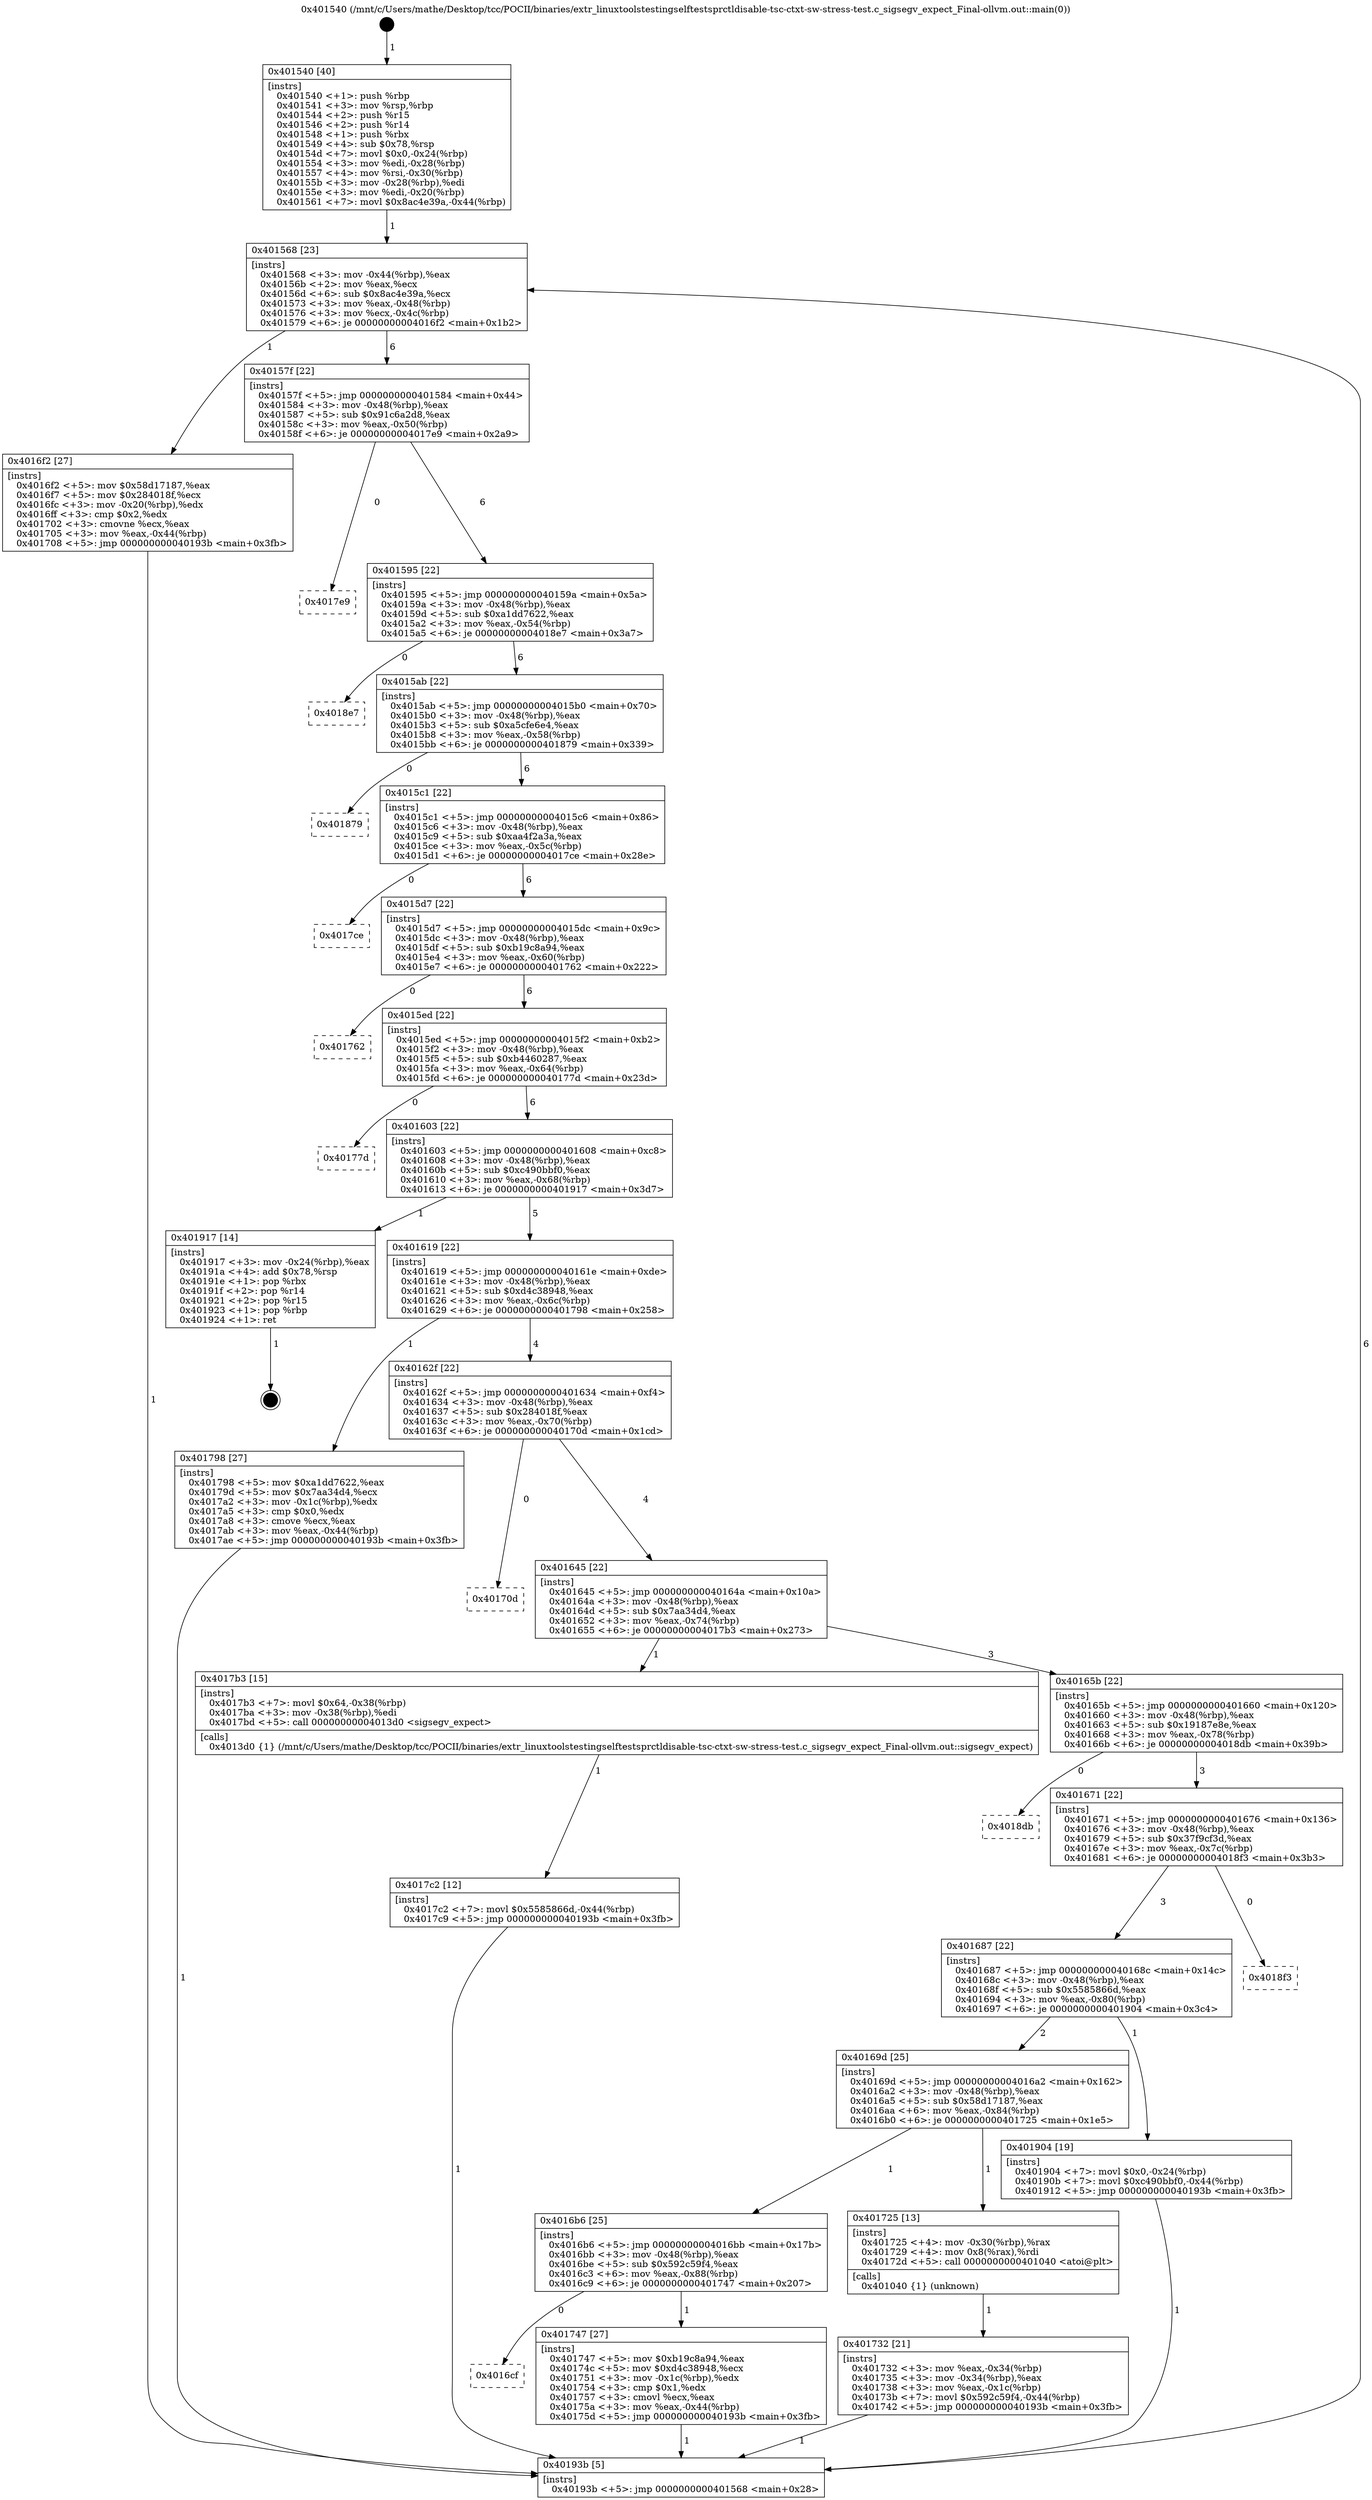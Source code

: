 digraph "0x401540" {
  label = "0x401540 (/mnt/c/Users/mathe/Desktop/tcc/POCII/binaries/extr_linuxtoolstestingselftestsprctldisable-tsc-ctxt-sw-stress-test.c_sigsegv_expect_Final-ollvm.out::main(0))"
  labelloc = "t"
  node[shape=record]

  Entry [label="",width=0.3,height=0.3,shape=circle,fillcolor=black,style=filled]
  "0x401568" [label="{
     0x401568 [23]\l
     | [instrs]\l
     &nbsp;&nbsp;0x401568 \<+3\>: mov -0x44(%rbp),%eax\l
     &nbsp;&nbsp;0x40156b \<+2\>: mov %eax,%ecx\l
     &nbsp;&nbsp;0x40156d \<+6\>: sub $0x8ac4e39a,%ecx\l
     &nbsp;&nbsp;0x401573 \<+3\>: mov %eax,-0x48(%rbp)\l
     &nbsp;&nbsp;0x401576 \<+3\>: mov %ecx,-0x4c(%rbp)\l
     &nbsp;&nbsp;0x401579 \<+6\>: je 00000000004016f2 \<main+0x1b2\>\l
  }"]
  "0x4016f2" [label="{
     0x4016f2 [27]\l
     | [instrs]\l
     &nbsp;&nbsp;0x4016f2 \<+5\>: mov $0x58d17187,%eax\l
     &nbsp;&nbsp;0x4016f7 \<+5\>: mov $0x284018f,%ecx\l
     &nbsp;&nbsp;0x4016fc \<+3\>: mov -0x20(%rbp),%edx\l
     &nbsp;&nbsp;0x4016ff \<+3\>: cmp $0x2,%edx\l
     &nbsp;&nbsp;0x401702 \<+3\>: cmovne %ecx,%eax\l
     &nbsp;&nbsp;0x401705 \<+3\>: mov %eax,-0x44(%rbp)\l
     &nbsp;&nbsp;0x401708 \<+5\>: jmp 000000000040193b \<main+0x3fb\>\l
  }"]
  "0x40157f" [label="{
     0x40157f [22]\l
     | [instrs]\l
     &nbsp;&nbsp;0x40157f \<+5\>: jmp 0000000000401584 \<main+0x44\>\l
     &nbsp;&nbsp;0x401584 \<+3\>: mov -0x48(%rbp),%eax\l
     &nbsp;&nbsp;0x401587 \<+5\>: sub $0x91c6a2d8,%eax\l
     &nbsp;&nbsp;0x40158c \<+3\>: mov %eax,-0x50(%rbp)\l
     &nbsp;&nbsp;0x40158f \<+6\>: je 00000000004017e9 \<main+0x2a9\>\l
  }"]
  "0x40193b" [label="{
     0x40193b [5]\l
     | [instrs]\l
     &nbsp;&nbsp;0x40193b \<+5\>: jmp 0000000000401568 \<main+0x28\>\l
  }"]
  "0x401540" [label="{
     0x401540 [40]\l
     | [instrs]\l
     &nbsp;&nbsp;0x401540 \<+1\>: push %rbp\l
     &nbsp;&nbsp;0x401541 \<+3\>: mov %rsp,%rbp\l
     &nbsp;&nbsp;0x401544 \<+2\>: push %r15\l
     &nbsp;&nbsp;0x401546 \<+2\>: push %r14\l
     &nbsp;&nbsp;0x401548 \<+1\>: push %rbx\l
     &nbsp;&nbsp;0x401549 \<+4\>: sub $0x78,%rsp\l
     &nbsp;&nbsp;0x40154d \<+7\>: movl $0x0,-0x24(%rbp)\l
     &nbsp;&nbsp;0x401554 \<+3\>: mov %edi,-0x28(%rbp)\l
     &nbsp;&nbsp;0x401557 \<+4\>: mov %rsi,-0x30(%rbp)\l
     &nbsp;&nbsp;0x40155b \<+3\>: mov -0x28(%rbp),%edi\l
     &nbsp;&nbsp;0x40155e \<+3\>: mov %edi,-0x20(%rbp)\l
     &nbsp;&nbsp;0x401561 \<+7\>: movl $0x8ac4e39a,-0x44(%rbp)\l
  }"]
  Exit [label="",width=0.3,height=0.3,shape=circle,fillcolor=black,style=filled,peripheries=2]
  "0x4017e9" [label="{
     0x4017e9\l
  }", style=dashed]
  "0x401595" [label="{
     0x401595 [22]\l
     | [instrs]\l
     &nbsp;&nbsp;0x401595 \<+5\>: jmp 000000000040159a \<main+0x5a\>\l
     &nbsp;&nbsp;0x40159a \<+3\>: mov -0x48(%rbp),%eax\l
     &nbsp;&nbsp;0x40159d \<+5\>: sub $0xa1dd7622,%eax\l
     &nbsp;&nbsp;0x4015a2 \<+3\>: mov %eax,-0x54(%rbp)\l
     &nbsp;&nbsp;0x4015a5 \<+6\>: je 00000000004018e7 \<main+0x3a7\>\l
  }"]
  "0x4017c2" [label="{
     0x4017c2 [12]\l
     | [instrs]\l
     &nbsp;&nbsp;0x4017c2 \<+7\>: movl $0x5585866d,-0x44(%rbp)\l
     &nbsp;&nbsp;0x4017c9 \<+5\>: jmp 000000000040193b \<main+0x3fb\>\l
  }"]
  "0x4018e7" [label="{
     0x4018e7\l
  }", style=dashed]
  "0x4015ab" [label="{
     0x4015ab [22]\l
     | [instrs]\l
     &nbsp;&nbsp;0x4015ab \<+5\>: jmp 00000000004015b0 \<main+0x70\>\l
     &nbsp;&nbsp;0x4015b0 \<+3\>: mov -0x48(%rbp),%eax\l
     &nbsp;&nbsp;0x4015b3 \<+5\>: sub $0xa5cfe6e4,%eax\l
     &nbsp;&nbsp;0x4015b8 \<+3\>: mov %eax,-0x58(%rbp)\l
     &nbsp;&nbsp;0x4015bb \<+6\>: je 0000000000401879 \<main+0x339\>\l
  }"]
  "0x4016cf" [label="{
     0x4016cf\l
  }", style=dashed]
  "0x401879" [label="{
     0x401879\l
  }", style=dashed]
  "0x4015c1" [label="{
     0x4015c1 [22]\l
     | [instrs]\l
     &nbsp;&nbsp;0x4015c1 \<+5\>: jmp 00000000004015c6 \<main+0x86\>\l
     &nbsp;&nbsp;0x4015c6 \<+3\>: mov -0x48(%rbp),%eax\l
     &nbsp;&nbsp;0x4015c9 \<+5\>: sub $0xaa4f2a3a,%eax\l
     &nbsp;&nbsp;0x4015ce \<+3\>: mov %eax,-0x5c(%rbp)\l
     &nbsp;&nbsp;0x4015d1 \<+6\>: je 00000000004017ce \<main+0x28e\>\l
  }"]
  "0x401747" [label="{
     0x401747 [27]\l
     | [instrs]\l
     &nbsp;&nbsp;0x401747 \<+5\>: mov $0xb19c8a94,%eax\l
     &nbsp;&nbsp;0x40174c \<+5\>: mov $0xd4c38948,%ecx\l
     &nbsp;&nbsp;0x401751 \<+3\>: mov -0x1c(%rbp),%edx\l
     &nbsp;&nbsp;0x401754 \<+3\>: cmp $0x1,%edx\l
     &nbsp;&nbsp;0x401757 \<+3\>: cmovl %ecx,%eax\l
     &nbsp;&nbsp;0x40175a \<+3\>: mov %eax,-0x44(%rbp)\l
     &nbsp;&nbsp;0x40175d \<+5\>: jmp 000000000040193b \<main+0x3fb\>\l
  }"]
  "0x4017ce" [label="{
     0x4017ce\l
  }", style=dashed]
  "0x4015d7" [label="{
     0x4015d7 [22]\l
     | [instrs]\l
     &nbsp;&nbsp;0x4015d7 \<+5\>: jmp 00000000004015dc \<main+0x9c\>\l
     &nbsp;&nbsp;0x4015dc \<+3\>: mov -0x48(%rbp),%eax\l
     &nbsp;&nbsp;0x4015df \<+5\>: sub $0xb19c8a94,%eax\l
     &nbsp;&nbsp;0x4015e4 \<+3\>: mov %eax,-0x60(%rbp)\l
     &nbsp;&nbsp;0x4015e7 \<+6\>: je 0000000000401762 \<main+0x222\>\l
  }"]
  "0x401732" [label="{
     0x401732 [21]\l
     | [instrs]\l
     &nbsp;&nbsp;0x401732 \<+3\>: mov %eax,-0x34(%rbp)\l
     &nbsp;&nbsp;0x401735 \<+3\>: mov -0x34(%rbp),%eax\l
     &nbsp;&nbsp;0x401738 \<+3\>: mov %eax,-0x1c(%rbp)\l
     &nbsp;&nbsp;0x40173b \<+7\>: movl $0x592c59f4,-0x44(%rbp)\l
     &nbsp;&nbsp;0x401742 \<+5\>: jmp 000000000040193b \<main+0x3fb\>\l
  }"]
  "0x401762" [label="{
     0x401762\l
  }", style=dashed]
  "0x4015ed" [label="{
     0x4015ed [22]\l
     | [instrs]\l
     &nbsp;&nbsp;0x4015ed \<+5\>: jmp 00000000004015f2 \<main+0xb2\>\l
     &nbsp;&nbsp;0x4015f2 \<+3\>: mov -0x48(%rbp),%eax\l
     &nbsp;&nbsp;0x4015f5 \<+5\>: sub $0xb4460287,%eax\l
     &nbsp;&nbsp;0x4015fa \<+3\>: mov %eax,-0x64(%rbp)\l
     &nbsp;&nbsp;0x4015fd \<+6\>: je 000000000040177d \<main+0x23d\>\l
  }"]
  "0x4016b6" [label="{
     0x4016b6 [25]\l
     | [instrs]\l
     &nbsp;&nbsp;0x4016b6 \<+5\>: jmp 00000000004016bb \<main+0x17b\>\l
     &nbsp;&nbsp;0x4016bb \<+3\>: mov -0x48(%rbp),%eax\l
     &nbsp;&nbsp;0x4016be \<+5\>: sub $0x592c59f4,%eax\l
     &nbsp;&nbsp;0x4016c3 \<+6\>: mov %eax,-0x88(%rbp)\l
     &nbsp;&nbsp;0x4016c9 \<+6\>: je 0000000000401747 \<main+0x207\>\l
  }"]
  "0x40177d" [label="{
     0x40177d\l
  }", style=dashed]
  "0x401603" [label="{
     0x401603 [22]\l
     | [instrs]\l
     &nbsp;&nbsp;0x401603 \<+5\>: jmp 0000000000401608 \<main+0xc8\>\l
     &nbsp;&nbsp;0x401608 \<+3\>: mov -0x48(%rbp),%eax\l
     &nbsp;&nbsp;0x40160b \<+5\>: sub $0xc490bbf0,%eax\l
     &nbsp;&nbsp;0x401610 \<+3\>: mov %eax,-0x68(%rbp)\l
     &nbsp;&nbsp;0x401613 \<+6\>: je 0000000000401917 \<main+0x3d7\>\l
  }"]
  "0x401725" [label="{
     0x401725 [13]\l
     | [instrs]\l
     &nbsp;&nbsp;0x401725 \<+4\>: mov -0x30(%rbp),%rax\l
     &nbsp;&nbsp;0x401729 \<+4\>: mov 0x8(%rax),%rdi\l
     &nbsp;&nbsp;0x40172d \<+5\>: call 0000000000401040 \<atoi@plt\>\l
     | [calls]\l
     &nbsp;&nbsp;0x401040 \{1\} (unknown)\l
  }"]
  "0x401917" [label="{
     0x401917 [14]\l
     | [instrs]\l
     &nbsp;&nbsp;0x401917 \<+3\>: mov -0x24(%rbp),%eax\l
     &nbsp;&nbsp;0x40191a \<+4\>: add $0x78,%rsp\l
     &nbsp;&nbsp;0x40191e \<+1\>: pop %rbx\l
     &nbsp;&nbsp;0x40191f \<+2\>: pop %r14\l
     &nbsp;&nbsp;0x401921 \<+2\>: pop %r15\l
     &nbsp;&nbsp;0x401923 \<+1\>: pop %rbp\l
     &nbsp;&nbsp;0x401924 \<+1\>: ret\l
  }"]
  "0x401619" [label="{
     0x401619 [22]\l
     | [instrs]\l
     &nbsp;&nbsp;0x401619 \<+5\>: jmp 000000000040161e \<main+0xde\>\l
     &nbsp;&nbsp;0x40161e \<+3\>: mov -0x48(%rbp),%eax\l
     &nbsp;&nbsp;0x401621 \<+5\>: sub $0xd4c38948,%eax\l
     &nbsp;&nbsp;0x401626 \<+3\>: mov %eax,-0x6c(%rbp)\l
     &nbsp;&nbsp;0x401629 \<+6\>: je 0000000000401798 \<main+0x258\>\l
  }"]
  "0x40169d" [label="{
     0x40169d [25]\l
     | [instrs]\l
     &nbsp;&nbsp;0x40169d \<+5\>: jmp 00000000004016a2 \<main+0x162\>\l
     &nbsp;&nbsp;0x4016a2 \<+3\>: mov -0x48(%rbp),%eax\l
     &nbsp;&nbsp;0x4016a5 \<+5\>: sub $0x58d17187,%eax\l
     &nbsp;&nbsp;0x4016aa \<+6\>: mov %eax,-0x84(%rbp)\l
     &nbsp;&nbsp;0x4016b0 \<+6\>: je 0000000000401725 \<main+0x1e5\>\l
  }"]
  "0x401798" [label="{
     0x401798 [27]\l
     | [instrs]\l
     &nbsp;&nbsp;0x401798 \<+5\>: mov $0xa1dd7622,%eax\l
     &nbsp;&nbsp;0x40179d \<+5\>: mov $0x7aa34d4,%ecx\l
     &nbsp;&nbsp;0x4017a2 \<+3\>: mov -0x1c(%rbp),%edx\l
     &nbsp;&nbsp;0x4017a5 \<+3\>: cmp $0x0,%edx\l
     &nbsp;&nbsp;0x4017a8 \<+3\>: cmove %ecx,%eax\l
     &nbsp;&nbsp;0x4017ab \<+3\>: mov %eax,-0x44(%rbp)\l
     &nbsp;&nbsp;0x4017ae \<+5\>: jmp 000000000040193b \<main+0x3fb\>\l
  }"]
  "0x40162f" [label="{
     0x40162f [22]\l
     | [instrs]\l
     &nbsp;&nbsp;0x40162f \<+5\>: jmp 0000000000401634 \<main+0xf4\>\l
     &nbsp;&nbsp;0x401634 \<+3\>: mov -0x48(%rbp),%eax\l
     &nbsp;&nbsp;0x401637 \<+5\>: sub $0x284018f,%eax\l
     &nbsp;&nbsp;0x40163c \<+3\>: mov %eax,-0x70(%rbp)\l
     &nbsp;&nbsp;0x40163f \<+6\>: je 000000000040170d \<main+0x1cd\>\l
  }"]
  "0x401904" [label="{
     0x401904 [19]\l
     | [instrs]\l
     &nbsp;&nbsp;0x401904 \<+7\>: movl $0x0,-0x24(%rbp)\l
     &nbsp;&nbsp;0x40190b \<+7\>: movl $0xc490bbf0,-0x44(%rbp)\l
     &nbsp;&nbsp;0x401912 \<+5\>: jmp 000000000040193b \<main+0x3fb\>\l
  }"]
  "0x40170d" [label="{
     0x40170d\l
  }", style=dashed]
  "0x401645" [label="{
     0x401645 [22]\l
     | [instrs]\l
     &nbsp;&nbsp;0x401645 \<+5\>: jmp 000000000040164a \<main+0x10a\>\l
     &nbsp;&nbsp;0x40164a \<+3\>: mov -0x48(%rbp),%eax\l
     &nbsp;&nbsp;0x40164d \<+5\>: sub $0x7aa34d4,%eax\l
     &nbsp;&nbsp;0x401652 \<+3\>: mov %eax,-0x74(%rbp)\l
     &nbsp;&nbsp;0x401655 \<+6\>: je 00000000004017b3 \<main+0x273\>\l
  }"]
  "0x401687" [label="{
     0x401687 [22]\l
     | [instrs]\l
     &nbsp;&nbsp;0x401687 \<+5\>: jmp 000000000040168c \<main+0x14c\>\l
     &nbsp;&nbsp;0x40168c \<+3\>: mov -0x48(%rbp),%eax\l
     &nbsp;&nbsp;0x40168f \<+5\>: sub $0x5585866d,%eax\l
     &nbsp;&nbsp;0x401694 \<+3\>: mov %eax,-0x80(%rbp)\l
     &nbsp;&nbsp;0x401697 \<+6\>: je 0000000000401904 \<main+0x3c4\>\l
  }"]
  "0x4017b3" [label="{
     0x4017b3 [15]\l
     | [instrs]\l
     &nbsp;&nbsp;0x4017b3 \<+7\>: movl $0x64,-0x38(%rbp)\l
     &nbsp;&nbsp;0x4017ba \<+3\>: mov -0x38(%rbp),%edi\l
     &nbsp;&nbsp;0x4017bd \<+5\>: call 00000000004013d0 \<sigsegv_expect\>\l
     | [calls]\l
     &nbsp;&nbsp;0x4013d0 \{1\} (/mnt/c/Users/mathe/Desktop/tcc/POCII/binaries/extr_linuxtoolstestingselftestsprctldisable-tsc-ctxt-sw-stress-test.c_sigsegv_expect_Final-ollvm.out::sigsegv_expect)\l
  }"]
  "0x40165b" [label="{
     0x40165b [22]\l
     | [instrs]\l
     &nbsp;&nbsp;0x40165b \<+5\>: jmp 0000000000401660 \<main+0x120\>\l
     &nbsp;&nbsp;0x401660 \<+3\>: mov -0x48(%rbp),%eax\l
     &nbsp;&nbsp;0x401663 \<+5\>: sub $0x19187e8e,%eax\l
     &nbsp;&nbsp;0x401668 \<+3\>: mov %eax,-0x78(%rbp)\l
     &nbsp;&nbsp;0x40166b \<+6\>: je 00000000004018db \<main+0x39b\>\l
  }"]
  "0x4018f3" [label="{
     0x4018f3\l
  }", style=dashed]
  "0x4018db" [label="{
     0x4018db\l
  }", style=dashed]
  "0x401671" [label="{
     0x401671 [22]\l
     | [instrs]\l
     &nbsp;&nbsp;0x401671 \<+5\>: jmp 0000000000401676 \<main+0x136\>\l
     &nbsp;&nbsp;0x401676 \<+3\>: mov -0x48(%rbp),%eax\l
     &nbsp;&nbsp;0x401679 \<+5\>: sub $0x37f9cf3d,%eax\l
     &nbsp;&nbsp;0x40167e \<+3\>: mov %eax,-0x7c(%rbp)\l
     &nbsp;&nbsp;0x401681 \<+6\>: je 00000000004018f3 \<main+0x3b3\>\l
  }"]
  Entry -> "0x401540" [label=" 1"]
  "0x401568" -> "0x4016f2" [label=" 1"]
  "0x401568" -> "0x40157f" [label=" 6"]
  "0x4016f2" -> "0x40193b" [label=" 1"]
  "0x401540" -> "0x401568" [label=" 1"]
  "0x40193b" -> "0x401568" [label=" 6"]
  "0x401917" -> Exit [label=" 1"]
  "0x40157f" -> "0x4017e9" [label=" 0"]
  "0x40157f" -> "0x401595" [label=" 6"]
  "0x401904" -> "0x40193b" [label=" 1"]
  "0x401595" -> "0x4018e7" [label=" 0"]
  "0x401595" -> "0x4015ab" [label=" 6"]
  "0x4017c2" -> "0x40193b" [label=" 1"]
  "0x4015ab" -> "0x401879" [label=" 0"]
  "0x4015ab" -> "0x4015c1" [label=" 6"]
  "0x4017b3" -> "0x4017c2" [label=" 1"]
  "0x4015c1" -> "0x4017ce" [label=" 0"]
  "0x4015c1" -> "0x4015d7" [label=" 6"]
  "0x401798" -> "0x40193b" [label=" 1"]
  "0x4015d7" -> "0x401762" [label=" 0"]
  "0x4015d7" -> "0x4015ed" [label=" 6"]
  "0x4016b6" -> "0x4016cf" [label=" 0"]
  "0x4015ed" -> "0x40177d" [label=" 0"]
  "0x4015ed" -> "0x401603" [label=" 6"]
  "0x4016b6" -> "0x401747" [label=" 1"]
  "0x401603" -> "0x401917" [label=" 1"]
  "0x401603" -> "0x401619" [label=" 5"]
  "0x401747" -> "0x40193b" [label=" 1"]
  "0x401619" -> "0x401798" [label=" 1"]
  "0x401619" -> "0x40162f" [label=" 4"]
  "0x401725" -> "0x401732" [label=" 1"]
  "0x40162f" -> "0x40170d" [label=" 0"]
  "0x40162f" -> "0x401645" [label=" 4"]
  "0x40169d" -> "0x4016b6" [label=" 1"]
  "0x401645" -> "0x4017b3" [label=" 1"]
  "0x401645" -> "0x40165b" [label=" 3"]
  "0x401732" -> "0x40193b" [label=" 1"]
  "0x40165b" -> "0x4018db" [label=" 0"]
  "0x40165b" -> "0x401671" [label=" 3"]
  "0x401687" -> "0x40169d" [label=" 2"]
  "0x401671" -> "0x4018f3" [label=" 0"]
  "0x401671" -> "0x401687" [label=" 3"]
  "0x40169d" -> "0x401725" [label=" 1"]
  "0x401687" -> "0x401904" [label=" 1"]
}

